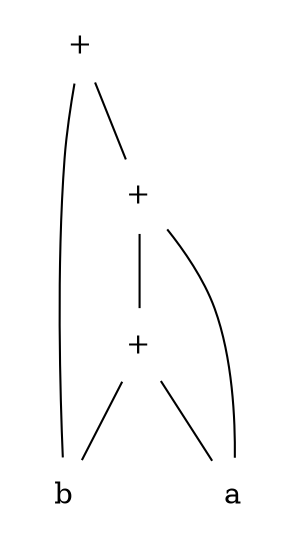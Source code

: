 graph dag {
	graph[bgcolor=white];
	node[color=white];

	a[label="a"];
	b[label="b"];
	plus1[label="+"];
	plus2[label="+"];
	plus3[label="+"];

	plus3 -- a;
	plus3 -- b;
	plus2 -- a;
	plus2 -- plus3;
	plus1 -- plus2;
	plus1 -- b;
}
